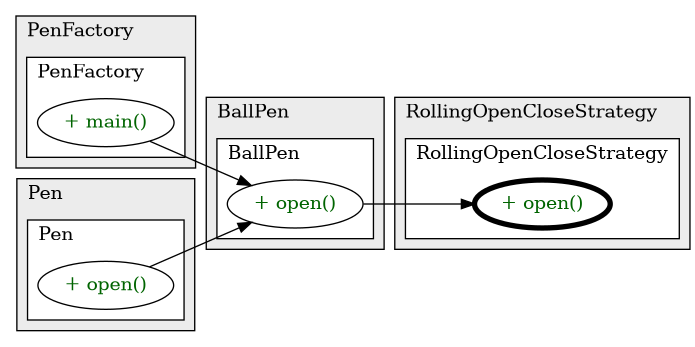 @startuml

/' diagram meta data start
config=CallConfiguration;
{
  "rootMethod": "RollingOpenCloseStrategy#open()",
  "projectClassification": {
    "searchMode": "OpenProject", // OpenProject, AllProjects
    "includedProjects": "",
    "pathEndKeywords": "*.impl",
    "isClientPath": "",
    "isClientName": "",
    "isTestPath": "",
    "isTestName": "",
    "isMappingPath": "",
    "isMappingName": "",
    "isDataAccessPath": "",
    "isDataAccessName": "",
    "isDataStructurePath": "",
    "isDataStructureName": "",
    "isInterfaceStructuresPath": "",
    "isInterfaceStructuresName": "",
    "isEntryPointPath": "",
    "isEntryPointName": "",
    "treatFinalFieldsAsMandatory": false
  },
  "graphRestriction": {
    "classPackageExcludeFilter": "",
    "classPackageIncludeFilter": "",
    "classNameExcludeFilter": "",
    "classNameIncludeFilter": "",
    "methodNameExcludeFilter": "",
    "methodNameIncludeFilter": "",
    "removeByInheritance": "", // inheritance/annotation based filtering is done in a second step
    "removeByAnnotation": "",
    "removeByClassPackage": "", // cleanup the graph after inheritance/annotation based filtering is done
    "removeByClassName": "",
    "cutMappings": false,
    "cutEnum": true,
    "cutTests": true,
    "cutClient": true,
    "cutDataAccess": true,
    "cutInterfaceStructures": true,
    "cutDataStructures": true,
    "cutGetterAndSetter": true,
    "cutConstructors": true
  },
  "graphTraversal": {
    "forwardDepth": 3,
    "backwardDepth": 3,
    "classPackageExcludeFilter": "",
    "classPackageIncludeFilter": "",
    "classNameExcludeFilter": "",
    "classNameIncludeFilter": "",
    "methodNameExcludeFilter": "",
    "methodNameIncludeFilter": "",
    "hideMappings": false,
    "hideDataStructures": false,
    "hidePrivateMethods": true,
    "hideInterfaceCalls": true, // indirection: implementation -> interface (is hidden) -> implementation
    "onlyShowApplicationEntryPoints": false, // root node is included
    "useMethodCallsForStructureDiagram": "ForwardOnly" // ForwardOnly, BothDirections, No
  },
  "details": {
    "aggregation": "GroupByClass", // ByClass, GroupByClass, None
    "showMethodParametersTypes": false,
    "showMethodParametersNames": false,
    "showMethodReturnType": false,
    "showPackageLevels": 2,
    "showCallOrder": false,
    "edgeMode": "MethodsOnly", // TypesOnly, MethodsOnly, TypesAndMethods, MethodsAndDirectTypeUsage
    "showDetailedClassStructure": false
  },
  "rootClass": "RollingOpenCloseStrategy",
  "extensionCallbackMethod": "" // qualified.class.name#methodName - signature: public static String method(String)
}
diagram meta data end '/



digraph g {
    rankdir="LR"
    splines=polyline
    

'nodes 
subgraph cluster_1325766266 { 
   	label=BallPen
	labeljust=l
	fillcolor="#ececec"
	style=filled
   
   subgraph cluster_891822854 { 
   	label=BallPen
	labeljust=l
	fillcolor=white
	style=filled
   
   BallPen1325766266XXXopen0[
	label="+ open()"
	style=filled
	fillcolor=white
	tooltip="BallPen

null"
	fontcolor=darkgreen
];
} 
} 

subgraph cluster_1697106479 { 
   	label=PenFactory
	labeljust=l
	fillcolor="#ececec"
	style=filled
   
   subgraph cluster_425525774 { 
   	label=PenFactory
	labeljust=l
	fillcolor=white
	style=filled
   
   PenFactory1697106479XXXmain1859653459[
	label="+ main()"
	style=filled
	fillcolor=white
	tooltip="PenFactory

null"
	fontcolor=darkgreen
];
} 
} 

subgraph cluster_1713646524 { 
   	label=RollingOpenCloseStrategy
	labeljust=l
	fillcolor="#ececec"
	style=filled
   
   subgraph cluster_230506926 { 
   	label=RollingOpenCloseStrategy
	labeljust=l
	fillcolor=white
	style=filled
   
   RollingOpenCloseStrategy1713646524XXXopen0[
	label="+ open()"
	style=filled
	fillcolor=white
	tooltip="RollingOpenCloseStrategy

null"
	penwidth=4
	fontcolor=darkgreen
];
} 
} 

subgraph cluster_80121 { 
   	label=Pen
	labeljust=l
	fillcolor="#ececec"
	style=filled
   
   subgraph cluster_980432516 { 
   	label=Pen
	labeljust=l
	fillcolor=white
	style=filled
   
   Pen80121XXXopen0[
	label="+ open()"
	style=filled
	fillcolor=white
	tooltip="Pen

null"
	fontcolor=darkgreen
];
} 
} 

'edges    
BallPen1325766266XXXopen0 -> RollingOpenCloseStrategy1713646524XXXopen0;
Pen80121XXXopen0 -> BallPen1325766266XXXopen0;
PenFactory1697106479XXXmain1859653459 -> BallPen1325766266XXXopen0;
    
}
@enduml